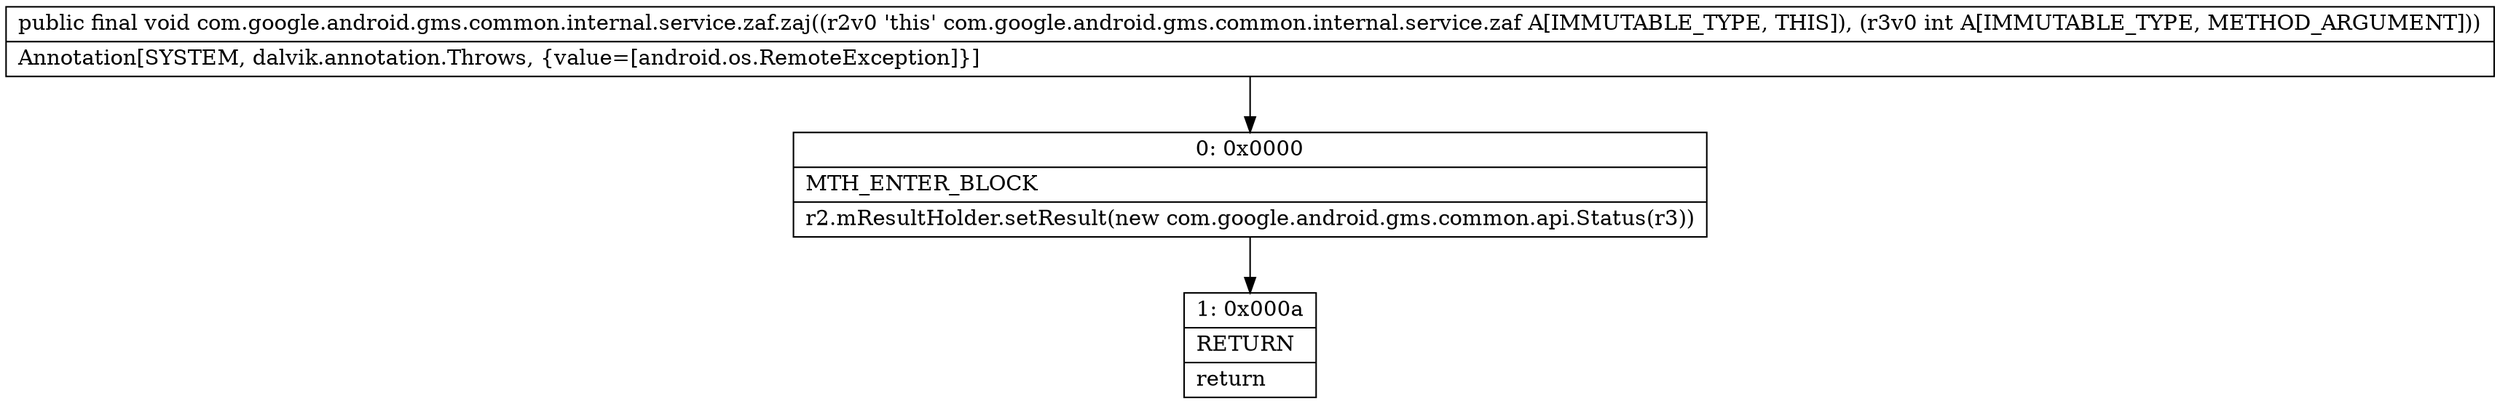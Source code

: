 digraph "CFG forcom.google.android.gms.common.internal.service.zaf.zaj(I)V" {
Node_0 [shape=record,label="{0\:\ 0x0000|MTH_ENTER_BLOCK\l|r2.mResultHolder.setResult(new com.google.android.gms.common.api.Status(r3))\l}"];
Node_1 [shape=record,label="{1\:\ 0x000a|RETURN\l|return\l}"];
MethodNode[shape=record,label="{public final void com.google.android.gms.common.internal.service.zaf.zaj((r2v0 'this' com.google.android.gms.common.internal.service.zaf A[IMMUTABLE_TYPE, THIS]), (r3v0 int A[IMMUTABLE_TYPE, METHOD_ARGUMENT]))  | Annotation[SYSTEM, dalvik.annotation.Throws, \{value=[android.os.RemoteException]\}]\l}"];
MethodNode -> Node_0;
Node_0 -> Node_1;
}

